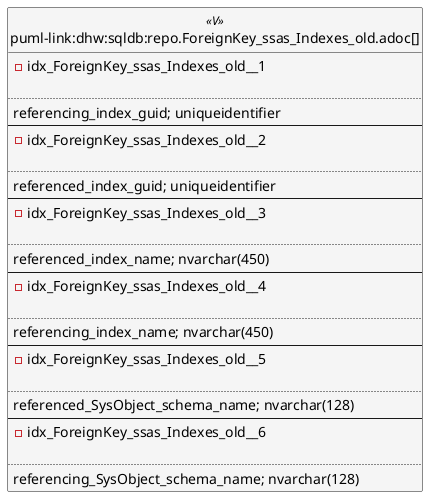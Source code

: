 @startuml
left to right direction
'top to bottom direction
hide circle
'avoide "." issues:
set namespaceSeparator none


skinparam class {
  BackgroundColor White
  BackgroundColor<<FN>> Yellow
  BackgroundColor<<FS>> Yellow
  BackgroundColor<<FT>> LightGray
  BackgroundColor<<IF>> Yellow
  BackgroundColor<<IS>> Yellow
  BackgroundColor<<P>> Aqua
  BackgroundColor<<PC>> Aqua
  BackgroundColor<<SN>> Yellow
  BackgroundColor<<SO>> SlateBlue
  BackgroundColor<<TF>> LightGray
  BackgroundColor<<TR>> Tomato
  BackgroundColor<<U>> White
  BackgroundColor<<V>> WhiteSmoke
  BackgroundColor<<X>> Aqua
  BackgroundColor<<external>> AliceBlue
}


entity "puml-link:dhw:sqldb:repo.ForeignKey_ssas_Indexes_old.adoc[]" as repo.ForeignKey_ssas_Indexes_old << V >> {
- idx_ForeignKey_ssas_Indexes_old__1

..
referencing_index_guid; uniqueidentifier
--
- idx_ForeignKey_ssas_Indexes_old__2

..
referenced_index_guid; uniqueidentifier
--
- idx_ForeignKey_ssas_Indexes_old__3

..
referenced_index_name; nvarchar(450)
--
- idx_ForeignKey_ssas_Indexes_old__4

..
referencing_index_name; nvarchar(450)
--
- idx_ForeignKey_ssas_Indexes_old__5

..
referenced_SysObject_schema_name; nvarchar(128)
--
- idx_ForeignKey_ssas_Indexes_old__6

..
referencing_SysObject_schema_name; nvarchar(128)
}


@enduml

